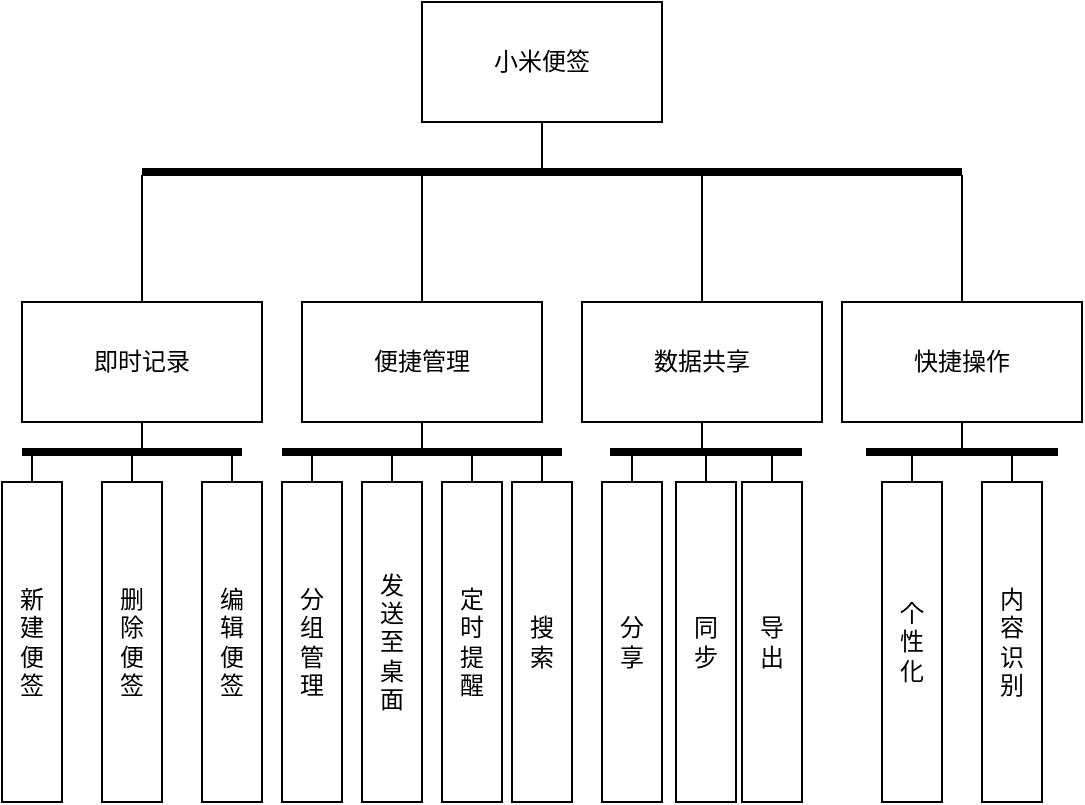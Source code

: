<mxfile>
    <diagram id="BPpSg7A9JPJ5m24W9iqM" name="第 1 页">
        <mxGraphModel dx="724" dy="177" grid="1" gridSize="10" guides="1" tooltips="1" connect="1" arrows="1" fold="1" page="1" pageScale="1" pageWidth="827" pageHeight="1169" math="0" shadow="0">
            <root>
                <mxCell id="0"/>
                <mxCell id="1" parent="0"/>
                <mxCell id="2" value="小米便签" style="rounded=0;whiteSpace=wrap;html=1;" vertex="1" parent="1">
                    <mxGeometry x="260" y="50" width="120" height="60" as="geometry"/>
                </mxCell>
                <mxCell id="3" value="即时记录" style="rounded=0;whiteSpace=wrap;html=1;" vertex="1" parent="1">
                    <mxGeometry x="60" y="200" width="120" height="60" as="geometry"/>
                </mxCell>
                <mxCell id="4" value="便捷管理" style="rounded=0;whiteSpace=wrap;html=1;" vertex="1" parent="1">
                    <mxGeometry x="200" y="200" width="120" height="60" as="geometry"/>
                </mxCell>
                <mxCell id="5" value="数据共享" style="rounded=0;whiteSpace=wrap;html=1;" vertex="1" parent="1">
                    <mxGeometry x="340" y="200" width="120" height="60" as="geometry"/>
                </mxCell>
                <mxCell id="6" value="快捷操作" style="rounded=0;whiteSpace=wrap;html=1;" vertex="1" parent="1">
                    <mxGeometry x="470" y="200" width="120" height="60" as="geometry"/>
                </mxCell>
                <mxCell id="12" value="" style="endArrow=none;html=1;entryX=0.5;entryY=1;entryDx=0;entryDy=0;" edge="1" parent="1" source="22" target="2">
                    <mxGeometry width="50" height="50" relative="1" as="geometry">
                        <mxPoint x="387.12" y="138.0" as="sourcePoint"/>
                        <mxPoint x="460" y="110" as="targetPoint"/>
                    </mxGeometry>
                </mxCell>
                <mxCell id="17" value="" style="endArrow=none;html=1;entryX=0.5;entryY=0;entryDx=0;entryDy=0;" edge="1" parent="1" source="22" target="3">
                    <mxGeometry width="50" height="50" relative="1" as="geometry">
                        <mxPoint x="120.0" y="135" as="sourcePoint"/>
                        <mxPoint x="210" y="320" as="targetPoint"/>
                    </mxGeometry>
                </mxCell>
                <mxCell id="18" value="" style="endArrow=none;html=1;exitX=0.5;exitY=0;exitDx=0;exitDy=0;" edge="1" parent="1" source="4" target="22">
                    <mxGeometry width="50" height="50" relative="1" as="geometry">
                        <mxPoint x="180" y="390" as="sourcePoint"/>
                        <mxPoint x="252.5" y="135" as="targetPoint"/>
                    </mxGeometry>
                </mxCell>
                <mxCell id="20" value="" style="endArrow=none;html=1;exitX=0.5;exitY=0;exitDx=0;exitDy=0;" edge="1" parent="1" source="5" target="22">
                    <mxGeometry width="50" height="50" relative="1" as="geometry">
                        <mxPoint x="470" y="300" as="sourcePoint"/>
                        <mxPoint x="517.5" y="135" as="targetPoint"/>
                    </mxGeometry>
                </mxCell>
                <mxCell id="21" value="" style="endArrow=none;html=1;exitX=0.5;exitY=0;exitDx=0;exitDy=0;" edge="1" parent="1" source="6" target="22">
                    <mxGeometry width="50" height="50" relative="1" as="geometry">
                        <mxPoint x="700" y="310" as="sourcePoint"/>
                        <mxPoint x="650.0" y="135" as="targetPoint"/>
                    </mxGeometry>
                </mxCell>
                <mxCell id="22" value="" style="line;strokeWidth=4;html=1;perimeter=backbonePerimeter;points=[];outlineConnect=0;" vertex="1" parent="1">
                    <mxGeometry x="120" y="130" width="410" height="10" as="geometry"/>
                </mxCell>
                <mxCell id="24" value="新&lt;br&gt;建&lt;br&gt;便&lt;br&gt;签" style="rounded=0;whiteSpace=wrap;html=1;" vertex="1" parent="1">
                    <mxGeometry x="50" y="290" width="30" height="160" as="geometry"/>
                </mxCell>
                <mxCell id="25" value="删&lt;br&gt;除&lt;br&gt;便&lt;br&gt;签" style="rounded=0;whiteSpace=wrap;html=1;" vertex="1" parent="1">
                    <mxGeometry x="100" y="290" width="30" height="160" as="geometry"/>
                </mxCell>
                <mxCell id="26" value="编&lt;br&gt;辑&lt;br&gt;便&lt;br&gt;签" style="rounded=0;whiteSpace=wrap;html=1;" vertex="1" parent="1">
                    <mxGeometry x="150" y="290" width="30" height="160" as="geometry"/>
                </mxCell>
                <mxCell id="27" value="" style="line;strokeWidth=4;html=1;perimeter=backbonePerimeter;points=[];outlineConnect=0;" vertex="1" parent="1">
                    <mxGeometry x="60" y="270" width="110" height="10" as="geometry"/>
                </mxCell>
                <mxCell id="29" value="" style="endArrow=none;html=1;entryX=0.5;entryY=1;entryDx=0;entryDy=0;" edge="1" parent="1" source="27" target="3">
                    <mxGeometry width="50" height="50" relative="1" as="geometry">
                        <mxPoint x="590" y="300" as="sourcePoint"/>
                        <mxPoint x="640" y="250" as="targetPoint"/>
                    </mxGeometry>
                </mxCell>
                <mxCell id="30" value="" style="endArrow=none;html=1;entryX=0.5;entryY=0;entryDx=0;entryDy=0;" edge="1" parent="1" source="27" target="26">
                    <mxGeometry width="50" height="50" relative="1" as="geometry">
                        <mxPoint x="590" y="300" as="sourcePoint"/>
                        <mxPoint x="640" y="250" as="targetPoint"/>
                    </mxGeometry>
                </mxCell>
                <mxCell id="31" value="" style="endArrow=none;html=1;entryX=0.5;entryY=0;entryDx=0;entryDy=0;" edge="1" parent="1" source="27" target="25">
                    <mxGeometry width="50" height="50" relative="1" as="geometry">
                        <mxPoint x="130" y="145.889" as="sourcePoint"/>
                        <mxPoint x="130" y="210" as="targetPoint"/>
                    </mxGeometry>
                </mxCell>
                <mxCell id="32" value="" style="endArrow=none;html=1;entryX=0.5;entryY=0;entryDx=0;entryDy=0;" edge="1" parent="1" source="27" target="24">
                    <mxGeometry width="50" height="50" relative="1" as="geometry">
                        <mxPoint x="125" y="285.889" as="sourcePoint"/>
                        <mxPoint x="125" y="300" as="targetPoint"/>
                    </mxGeometry>
                </mxCell>
                <mxCell id="33" value="分&lt;br&gt;组&lt;br&gt;管&lt;br&gt;理" style="rounded=0;whiteSpace=wrap;html=1;" vertex="1" parent="1">
                    <mxGeometry x="190" y="290" width="30" height="160" as="geometry"/>
                </mxCell>
                <mxCell id="34" value="发&lt;br&gt;送&lt;br&gt;至&lt;br&gt;桌&lt;br&gt;面" style="rounded=0;whiteSpace=wrap;html=1;" vertex="1" parent="1">
                    <mxGeometry x="230" y="290" width="30" height="160" as="geometry"/>
                </mxCell>
                <mxCell id="35" value="定&lt;br&gt;时&lt;br&gt;提&lt;br&gt;醒" style="rounded=0;whiteSpace=wrap;html=1;" vertex="1" parent="1">
                    <mxGeometry x="270" y="290" width="30" height="160" as="geometry"/>
                </mxCell>
                <mxCell id="36" value="搜&lt;br&gt;索" style="rounded=0;whiteSpace=wrap;html=1;" vertex="1" parent="1">
                    <mxGeometry x="305" y="290" width="30" height="160" as="geometry"/>
                </mxCell>
                <mxCell id="37" value="" style="line;strokeWidth=4;html=1;perimeter=backbonePerimeter;points=[];outlineConnect=0;" vertex="1" parent="1">
                    <mxGeometry x="190" y="270" width="140" height="10" as="geometry"/>
                </mxCell>
                <mxCell id="38" value="" style="endArrow=none;html=1;entryX=0.5;entryY=1;entryDx=0;entryDy=0;" edge="1" parent="1" source="37" target="4">
                    <mxGeometry width="50" height="50" relative="1" as="geometry">
                        <mxPoint x="390" y="350" as="sourcePoint"/>
                        <mxPoint x="440" y="300" as="targetPoint"/>
                    </mxGeometry>
                </mxCell>
                <mxCell id="39" value="" style="endArrow=none;html=1;exitX=0.5;exitY=0;exitDx=0;exitDy=0;" edge="1" parent="1" source="33" target="37">
                    <mxGeometry width="50" height="50" relative="1" as="geometry">
                        <mxPoint x="270" y="283.0" as="sourcePoint"/>
                        <mxPoint x="270" y="270" as="targetPoint"/>
                    </mxGeometry>
                </mxCell>
                <mxCell id="40" value="" style="endArrow=none;html=1;exitX=0.5;exitY=0;exitDx=0;exitDy=0;" edge="1" parent="1" source="34" target="37">
                    <mxGeometry width="50" height="50" relative="1" as="geometry">
                        <mxPoint x="215" y="300" as="sourcePoint"/>
                        <mxPoint x="215" y="286.333" as="targetPoint"/>
                    </mxGeometry>
                </mxCell>
                <mxCell id="41" value="" style="endArrow=none;html=1;exitX=0.5;exitY=0;exitDx=0;exitDy=0;" edge="1" parent="1" source="35" target="37">
                    <mxGeometry width="50" height="50" relative="1" as="geometry">
                        <mxPoint x="255" y="300" as="sourcePoint"/>
                        <mxPoint x="255" y="286.333" as="targetPoint"/>
                    </mxGeometry>
                </mxCell>
                <mxCell id="42" value="" style="endArrow=none;html=1;exitX=0.5;exitY=0;exitDx=0;exitDy=0;" edge="1" parent="1" source="36" target="37">
                    <mxGeometry width="50" height="50" relative="1" as="geometry">
                        <mxPoint x="295" y="300" as="sourcePoint"/>
                        <mxPoint x="295" y="286.333" as="targetPoint"/>
                    </mxGeometry>
                </mxCell>
                <mxCell id="43" value="" style="line;strokeWidth=4;html=1;perimeter=backbonePerimeter;points=[];outlineConnect=0;" vertex="1" parent="1">
                    <mxGeometry x="354" y="270" width="96" height="10" as="geometry"/>
                </mxCell>
                <mxCell id="44" value="分&lt;br&gt;享" style="rounded=0;whiteSpace=wrap;html=1;" vertex="1" parent="1">
                    <mxGeometry x="350" y="290" width="30" height="160" as="geometry"/>
                </mxCell>
                <mxCell id="45" value="同&lt;br&gt;步&lt;br&gt;" style="rounded=0;whiteSpace=wrap;html=1;" vertex="1" parent="1">
                    <mxGeometry x="387" y="290" width="30" height="160" as="geometry"/>
                </mxCell>
                <mxCell id="46" value="导&lt;br&gt;出" style="rounded=0;whiteSpace=wrap;html=1;" vertex="1" parent="1">
                    <mxGeometry x="420" y="290" width="30" height="160" as="geometry"/>
                </mxCell>
                <mxCell id="47" value="" style="endArrow=none;html=1;exitX=0.5;exitY=0;exitDx=0;exitDy=0;" edge="1" parent="1" source="44" target="43">
                    <mxGeometry width="50" height="50" relative="1" as="geometry">
                        <mxPoint x="390" y="360" as="sourcePoint"/>
                        <mxPoint x="440" y="310" as="targetPoint"/>
                    </mxGeometry>
                </mxCell>
                <mxCell id="48" value="" style="endArrow=none;html=1;exitX=0.5;exitY=0;exitDx=0;exitDy=0;" edge="1" parent="1" source="45" target="43">
                    <mxGeometry width="50" height="50" relative="1" as="geometry">
                        <mxPoint x="375" y="300" as="sourcePoint"/>
                        <mxPoint x="375" y="285.824" as="targetPoint"/>
                    </mxGeometry>
                </mxCell>
                <mxCell id="49" value="" style="endArrow=none;html=1;exitX=0.5;exitY=0;exitDx=0;exitDy=0;" edge="1" parent="1" source="46" target="43">
                    <mxGeometry width="50" height="50" relative="1" as="geometry">
                        <mxPoint x="412" y="300" as="sourcePoint"/>
                        <mxPoint x="412" y="286.412" as="targetPoint"/>
                    </mxGeometry>
                </mxCell>
                <mxCell id="50" value="内&lt;br&gt;容&lt;br&gt;识&lt;br&gt;别" style="rounded=0;whiteSpace=wrap;html=1;" vertex="1" parent="1">
                    <mxGeometry x="540" y="290" width="30" height="160" as="geometry"/>
                </mxCell>
                <mxCell id="51" value="个&lt;br&gt;性&lt;br&gt;化" style="rounded=0;whiteSpace=wrap;html=1;" vertex="1" parent="1">
                    <mxGeometry x="490" y="290" width="30" height="160" as="geometry"/>
                </mxCell>
                <mxCell id="52" value="" style="endArrow=none;html=1;entryX=0.5;entryY=1;entryDx=0;entryDy=0;" edge="1" parent="1" source="43" target="5">
                    <mxGeometry width="50" height="50" relative="1" as="geometry">
                        <mxPoint x="400" y="270" as="sourcePoint"/>
                        <mxPoint x="412" y="286.412" as="targetPoint"/>
                    </mxGeometry>
                </mxCell>
                <mxCell id="53" value="" style="line;strokeWidth=4;html=1;perimeter=backbonePerimeter;points=[];outlineConnect=0;" vertex="1" parent="1">
                    <mxGeometry x="482" y="270" width="96" height="10" as="geometry"/>
                </mxCell>
                <mxCell id="54" value="" style="endArrow=none;html=1;entryX=0.5;entryY=1;entryDx=0;entryDy=0;" edge="1" parent="1" source="53" target="6">
                    <mxGeometry width="50" height="50" relative="1" as="geometry">
                        <mxPoint x="410" y="283" as="sourcePoint"/>
                        <mxPoint x="410" y="270" as="targetPoint"/>
                    </mxGeometry>
                </mxCell>
                <mxCell id="55" value="" style="endArrow=none;html=1;exitX=0.5;exitY=0;exitDx=0;exitDy=0;" edge="1" parent="1" source="51" target="53">
                    <mxGeometry width="50" height="50" relative="1" as="geometry">
                        <mxPoint x="540.0" y="283" as="sourcePoint"/>
                        <mxPoint x="540.0" y="270" as="targetPoint"/>
                    </mxGeometry>
                </mxCell>
                <mxCell id="56" value="" style="endArrow=none;html=1;exitX=0.5;exitY=0;exitDx=0;exitDy=0;" edge="1" parent="1" source="50" target="53">
                    <mxGeometry width="50" height="50" relative="1" as="geometry">
                        <mxPoint x="515.0" y="300" as="sourcePoint"/>
                        <mxPoint x="515.0" y="286.412" as="targetPoint"/>
                    </mxGeometry>
                </mxCell>
            </root>
        </mxGraphModel>
    </diagram>
</mxfile>